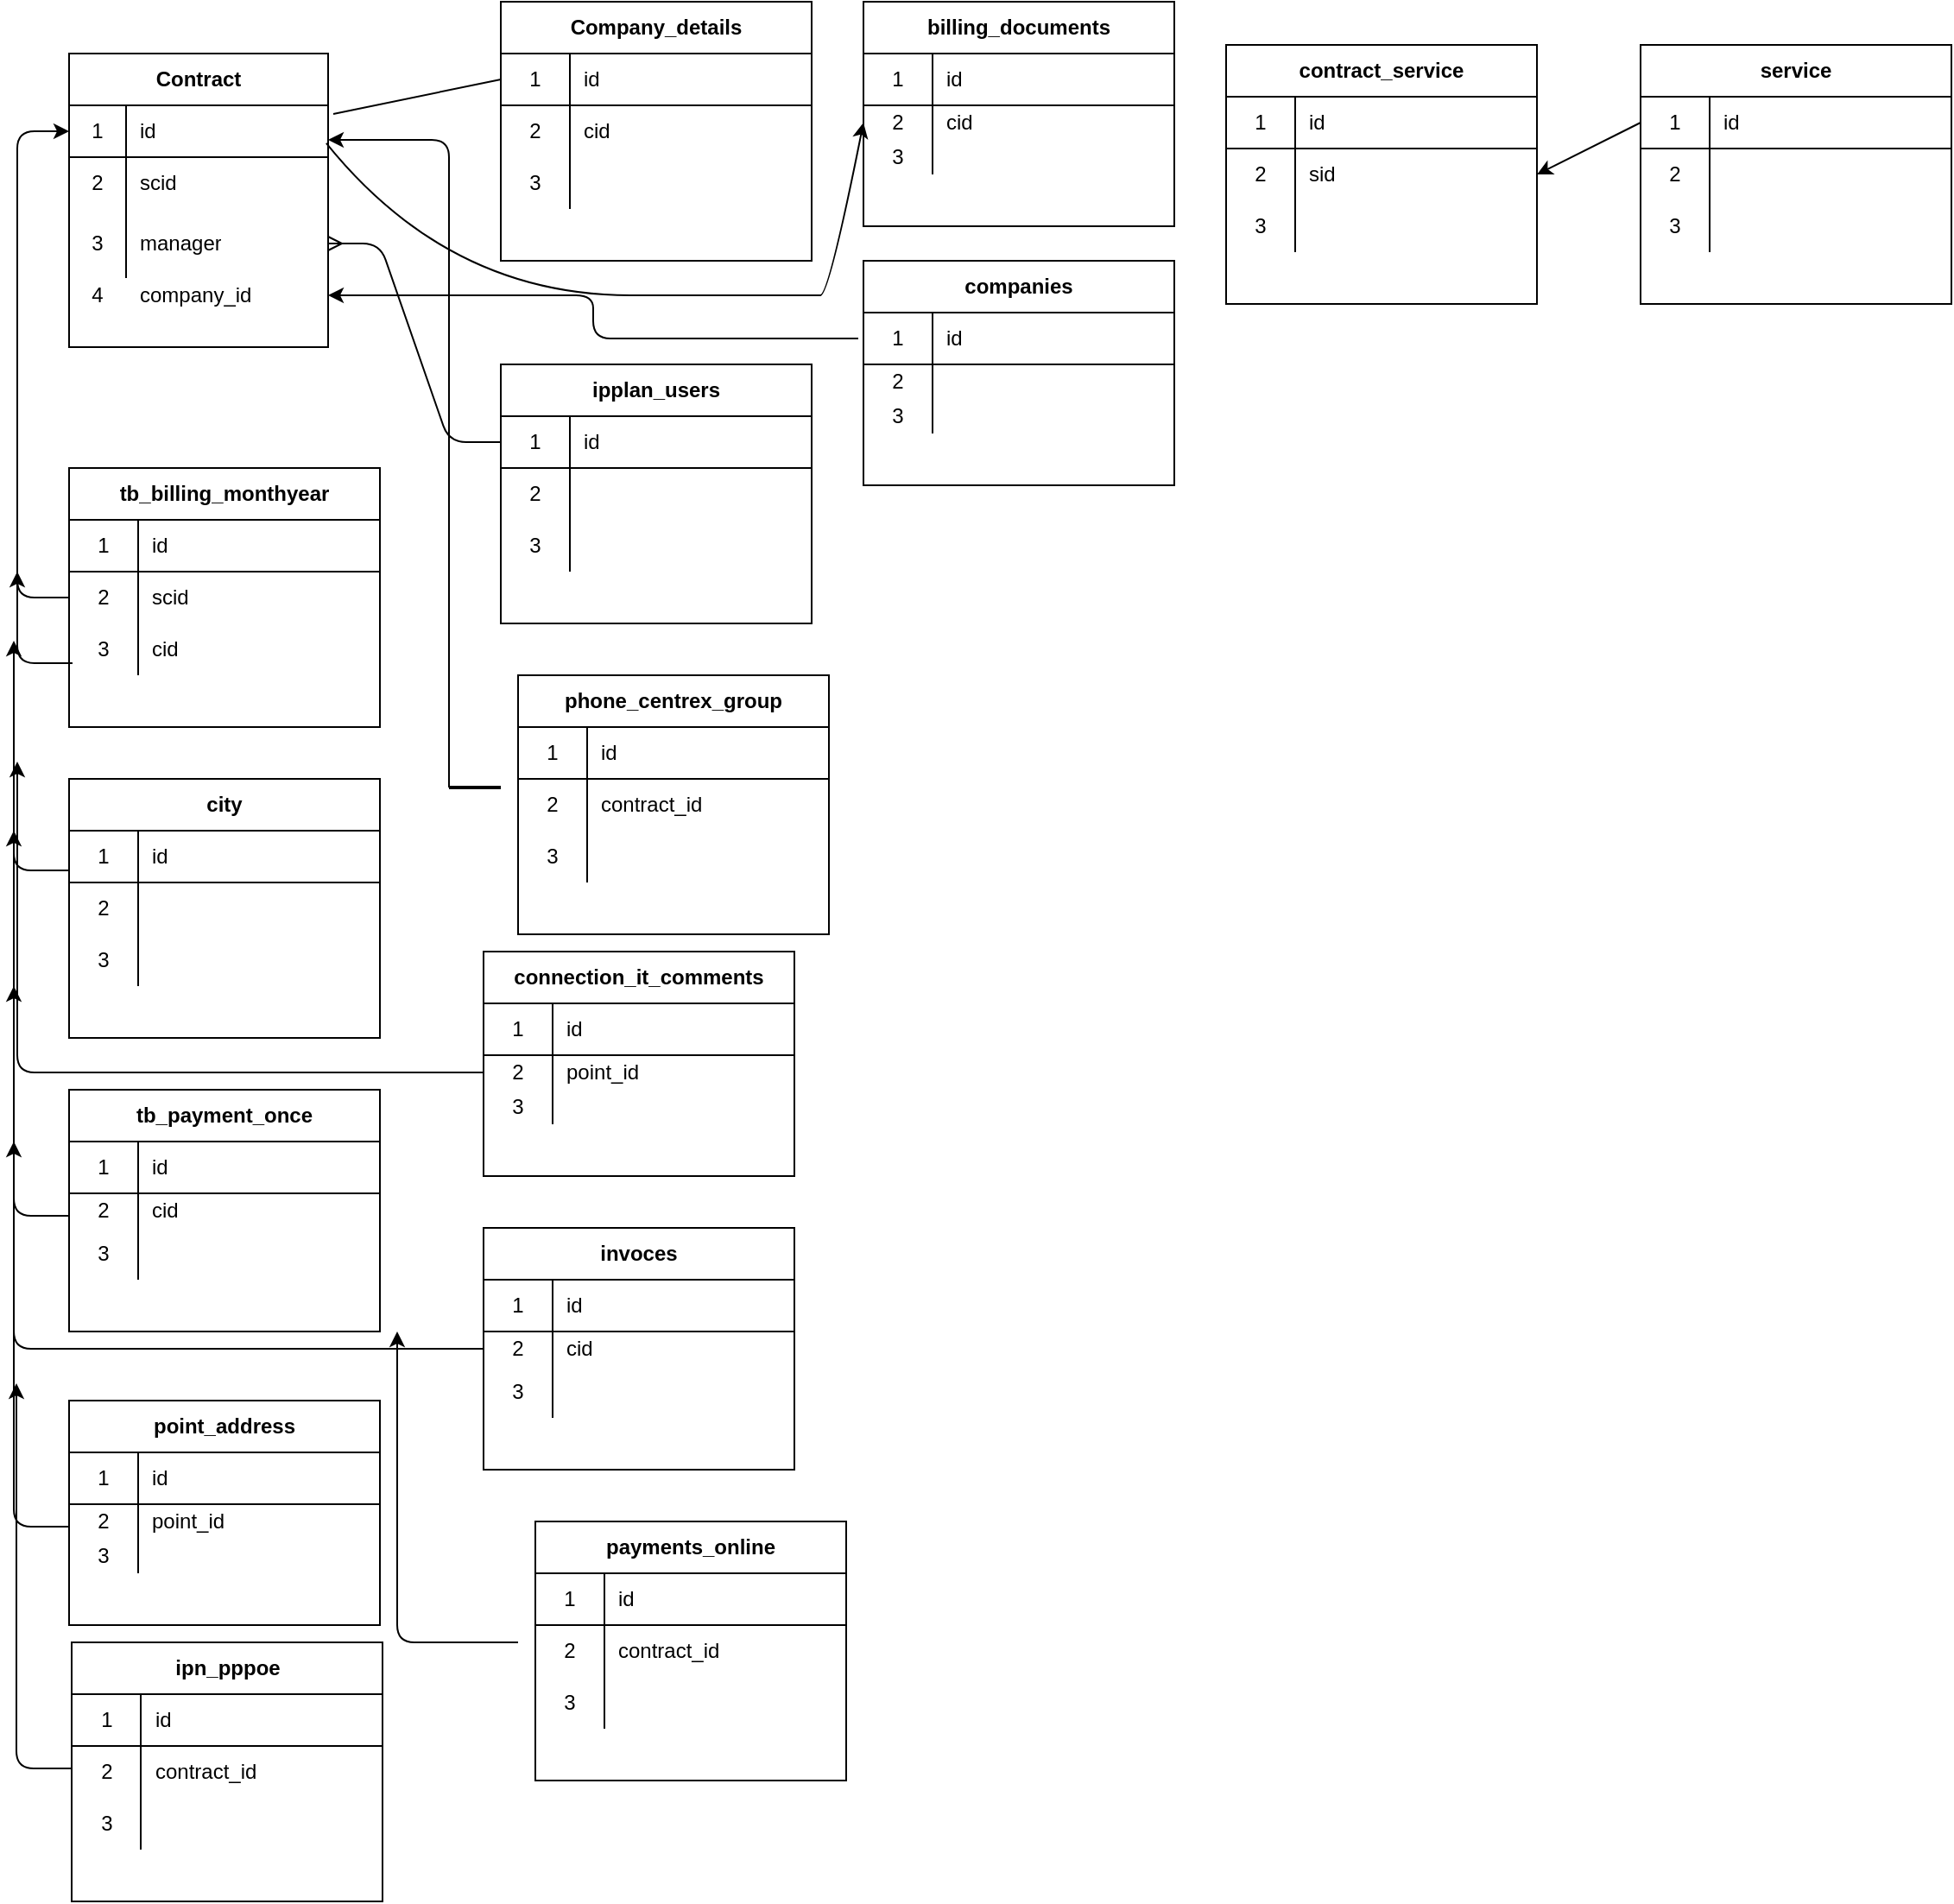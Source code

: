 <mxfile version="14.6.13" type="github">
  <diagram id="TDV7xHNW-PnYTbkgjhhW" name="Page-1">
    <mxGraphModel dx="1673" dy="896" grid="1" gridSize="10" guides="1" tooltips="1" connect="1" arrows="1" fold="1" page="1" pageScale="1" pageWidth="827" pageHeight="1169" math="0" shadow="0">
      <root>
        <mxCell id="0" />
        <mxCell id="1" parent="0" />
        <mxCell id="5GOXASC_EVki_UV_G5Cw-2" value="Contract" style="shape=table;html=1;whiteSpace=wrap;startSize=30;container=1;collapsible=0;childLayout=tableLayout;fixedRows=1;rowLines=0;fontStyle=1;align=center;" parent="1" vertex="1">
          <mxGeometry x="40" y="40" width="150" height="170" as="geometry" />
        </mxCell>
        <mxCell id="5GOXASC_EVki_UV_G5Cw-3" value="" style="shape=partialRectangle;html=1;whiteSpace=wrap;collapsible=0;dropTarget=0;pointerEvents=0;fillColor=none;top=0;left=0;bottom=1;right=0;points=[[0,0.5],[1,0.5]];portConstraint=eastwest;" parent="5GOXASC_EVki_UV_G5Cw-2" vertex="1">
          <mxGeometry y="30" width="150" height="30" as="geometry" />
        </mxCell>
        <mxCell id="5GOXASC_EVki_UV_G5Cw-4" value="1" style="shape=partialRectangle;html=1;whiteSpace=wrap;connectable=0;fillColor=none;top=0;left=0;bottom=0;right=0;overflow=hidden;" parent="5GOXASC_EVki_UV_G5Cw-3" vertex="1">
          <mxGeometry width="33" height="30" as="geometry" />
        </mxCell>
        <mxCell id="5GOXASC_EVki_UV_G5Cw-5" value="id" style="shape=partialRectangle;html=1;whiteSpace=wrap;connectable=0;fillColor=none;top=0;left=0;bottom=0;right=0;align=left;spacingLeft=6;overflow=hidden;" parent="5GOXASC_EVki_UV_G5Cw-3" vertex="1">
          <mxGeometry x="33" width="117" height="30" as="geometry" />
        </mxCell>
        <mxCell id="5GOXASC_EVki_UV_G5Cw-6" value="" style="shape=partialRectangle;html=1;whiteSpace=wrap;collapsible=0;dropTarget=0;pointerEvents=0;fillColor=none;top=0;left=0;bottom=0;right=0;points=[[0,0.5],[1,0.5]];portConstraint=eastwest;" parent="5GOXASC_EVki_UV_G5Cw-2" vertex="1">
          <mxGeometry y="60" width="150" height="30" as="geometry" />
        </mxCell>
        <mxCell id="5GOXASC_EVki_UV_G5Cw-7" value="2" style="shape=partialRectangle;html=1;whiteSpace=wrap;connectable=0;fillColor=none;top=0;left=0;bottom=0;right=0;overflow=hidden;" parent="5GOXASC_EVki_UV_G5Cw-6" vertex="1">
          <mxGeometry width="33" height="30" as="geometry" />
        </mxCell>
        <mxCell id="5GOXASC_EVki_UV_G5Cw-8" value="scid" style="shape=partialRectangle;html=1;whiteSpace=wrap;connectable=0;fillColor=none;top=0;left=0;bottom=0;right=0;align=left;spacingLeft=6;overflow=hidden;" parent="5GOXASC_EVki_UV_G5Cw-6" vertex="1">
          <mxGeometry x="33" width="117" height="30" as="geometry" />
        </mxCell>
        <mxCell id="5GOXASC_EVki_UV_G5Cw-9" value="" style="shape=partialRectangle;html=1;whiteSpace=wrap;collapsible=0;dropTarget=0;pointerEvents=0;fillColor=none;top=0;left=0;bottom=0;right=0;points=[[0,0.5],[1,0.5]];portConstraint=eastwest;" parent="5GOXASC_EVki_UV_G5Cw-2" vertex="1">
          <mxGeometry y="90" width="150" height="40" as="geometry" />
        </mxCell>
        <mxCell id="5GOXASC_EVki_UV_G5Cw-10" value="3" style="shape=partialRectangle;html=1;whiteSpace=wrap;connectable=0;fillColor=none;top=0;left=0;bottom=0;right=0;overflow=hidden;" parent="5GOXASC_EVki_UV_G5Cw-9" vertex="1">
          <mxGeometry width="33" height="40" as="geometry" />
        </mxCell>
        <mxCell id="5GOXASC_EVki_UV_G5Cw-11" value="manager" style="shape=partialRectangle;html=1;whiteSpace=wrap;connectable=0;fillColor=none;top=0;left=0;bottom=0;right=0;align=left;spacingLeft=6;overflow=hidden;" parent="5GOXASC_EVki_UV_G5Cw-9" vertex="1">
          <mxGeometry x="33" width="117" height="40" as="geometry" />
        </mxCell>
        <mxCell id="hAeNexYw98OO0k8bKn9A-1" value="Company_details" style="shape=table;html=1;whiteSpace=wrap;startSize=30;container=1;collapsible=0;childLayout=tableLayout;fixedRows=1;rowLines=0;fontStyle=1;align=center;" parent="1" vertex="1">
          <mxGeometry x="290" y="10" width="180" height="150" as="geometry" />
        </mxCell>
        <mxCell id="hAeNexYw98OO0k8bKn9A-2" value="" style="shape=partialRectangle;html=1;whiteSpace=wrap;collapsible=0;dropTarget=0;pointerEvents=0;fillColor=none;top=0;left=0;bottom=1;right=0;points=[[0,0.5],[1,0.5]];portConstraint=eastwest;" parent="hAeNexYw98OO0k8bKn9A-1" vertex="1">
          <mxGeometry y="30" width="180" height="30" as="geometry" />
        </mxCell>
        <mxCell id="hAeNexYw98OO0k8bKn9A-3" value="1" style="shape=partialRectangle;html=1;whiteSpace=wrap;connectable=0;fillColor=none;top=0;left=0;bottom=0;right=0;overflow=hidden;" parent="hAeNexYw98OO0k8bKn9A-2" vertex="1">
          <mxGeometry width="40" height="30" as="geometry" />
        </mxCell>
        <mxCell id="hAeNexYw98OO0k8bKn9A-4" value="id" style="shape=partialRectangle;html=1;whiteSpace=wrap;connectable=0;fillColor=none;top=0;left=0;bottom=0;right=0;align=left;spacingLeft=6;overflow=hidden;" parent="hAeNexYw98OO0k8bKn9A-2" vertex="1">
          <mxGeometry x="40" width="140" height="30" as="geometry" />
        </mxCell>
        <mxCell id="hAeNexYw98OO0k8bKn9A-5" value="" style="shape=partialRectangle;html=1;whiteSpace=wrap;collapsible=0;dropTarget=0;pointerEvents=0;fillColor=none;top=0;left=0;bottom=0;right=0;points=[[0,0.5],[1,0.5]];portConstraint=eastwest;" parent="hAeNexYw98OO0k8bKn9A-1" vertex="1">
          <mxGeometry y="60" width="180" height="30" as="geometry" />
        </mxCell>
        <mxCell id="hAeNexYw98OO0k8bKn9A-6" value="2" style="shape=partialRectangle;html=1;whiteSpace=wrap;connectable=0;fillColor=none;top=0;left=0;bottom=0;right=0;overflow=hidden;" parent="hAeNexYw98OO0k8bKn9A-5" vertex="1">
          <mxGeometry width="40" height="30" as="geometry" />
        </mxCell>
        <mxCell id="hAeNexYw98OO0k8bKn9A-7" value="cid" style="shape=partialRectangle;html=1;whiteSpace=wrap;connectable=0;fillColor=none;top=0;left=0;bottom=0;right=0;align=left;spacingLeft=6;overflow=hidden;" parent="hAeNexYw98OO0k8bKn9A-5" vertex="1">
          <mxGeometry x="40" width="140" height="30" as="geometry" />
        </mxCell>
        <mxCell id="hAeNexYw98OO0k8bKn9A-8" value="" style="shape=partialRectangle;html=1;whiteSpace=wrap;collapsible=0;dropTarget=0;pointerEvents=0;fillColor=none;top=0;left=0;bottom=0;right=0;points=[[0,0.5],[1,0.5]];portConstraint=eastwest;" parent="hAeNexYw98OO0k8bKn9A-1" vertex="1">
          <mxGeometry y="90" width="180" height="30" as="geometry" />
        </mxCell>
        <mxCell id="hAeNexYw98OO0k8bKn9A-9" value="3" style="shape=partialRectangle;html=1;whiteSpace=wrap;connectable=0;fillColor=none;top=0;left=0;bottom=0;right=0;overflow=hidden;" parent="hAeNexYw98OO0k8bKn9A-8" vertex="1">
          <mxGeometry width="40" height="30" as="geometry" />
        </mxCell>
        <mxCell id="hAeNexYw98OO0k8bKn9A-10" value="" style="shape=partialRectangle;html=1;whiteSpace=wrap;connectable=0;fillColor=none;top=0;left=0;bottom=0;right=0;align=left;spacingLeft=6;overflow=hidden;" parent="hAeNexYw98OO0k8bKn9A-8" vertex="1">
          <mxGeometry x="40" width="140" height="30" as="geometry" />
        </mxCell>
        <mxCell id="hAeNexYw98OO0k8bKn9A-12" value="ipplan_users" style="shape=table;html=1;whiteSpace=wrap;startSize=30;container=1;collapsible=0;childLayout=tableLayout;fixedRows=1;rowLines=0;fontStyle=1;align=center;" parent="1" vertex="1">
          <mxGeometry x="290" y="220" width="180" height="150" as="geometry" />
        </mxCell>
        <mxCell id="hAeNexYw98OO0k8bKn9A-13" value="" style="shape=partialRectangle;html=1;whiteSpace=wrap;collapsible=0;dropTarget=0;pointerEvents=0;fillColor=none;top=0;left=0;bottom=1;right=0;points=[[0,0.5],[1,0.5]];portConstraint=eastwest;" parent="hAeNexYw98OO0k8bKn9A-12" vertex="1">
          <mxGeometry y="30" width="180" height="30" as="geometry" />
        </mxCell>
        <mxCell id="hAeNexYw98OO0k8bKn9A-14" value="1" style="shape=partialRectangle;html=1;whiteSpace=wrap;connectable=0;fillColor=none;top=0;left=0;bottom=0;right=0;overflow=hidden;" parent="hAeNexYw98OO0k8bKn9A-13" vertex="1">
          <mxGeometry width="40" height="30" as="geometry" />
        </mxCell>
        <mxCell id="hAeNexYw98OO0k8bKn9A-15" value="id" style="shape=partialRectangle;html=1;whiteSpace=wrap;connectable=0;fillColor=none;top=0;left=0;bottom=0;right=0;align=left;spacingLeft=6;overflow=hidden;" parent="hAeNexYw98OO0k8bKn9A-13" vertex="1">
          <mxGeometry x="40" width="140" height="30" as="geometry" />
        </mxCell>
        <mxCell id="hAeNexYw98OO0k8bKn9A-16" value="" style="shape=partialRectangle;html=1;whiteSpace=wrap;collapsible=0;dropTarget=0;pointerEvents=0;fillColor=none;top=0;left=0;bottom=0;right=0;points=[[0,0.5],[1,0.5]];portConstraint=eastwest;" parent="hAeNexYw98OO0k8bKn9A-12" vertex="1">
          <mxGeometry y="60" width="180" height="30" as="geometry" />
        </mxCell>
        <mxCell id="hAeNexYw98OO0k8bKn9A-17" value="2" style="shape=partialRectangle;html=1;whiteSpace=wrap;connectable=0;fillColor=none;top=0;left=0;bottom=0;right=0;overflow=hidden;" parent="hAeNexYw98OO0k8bKn9A-16" vertex="1">
          <mxGeometry width="40" height="30" as="geometry" />
        </mxCell>
        <mxCell id="hAeNexYw98OO0k8bKn9A-18" value="" style="shape=partialRectangle;html=1;whiteSpace=wrap;connectable=0;fillColor=none;top=0;left=0;bottom=0;right=0;align=left;spacingLeft=6;overflow=hidden;" parent="hAeNexYw98OO0k8bKn9A-16" vertex="1">
          <mxGeometry x="40" width="140" height="30" as="geometry" />
        </mxCell>
        <mxCell id="hAeNexYw98OO0k8bKn9A-19" value="" style="shape=partialRectangle;html=1;whiteSpace=wrap;collapsible=0;dropTarget=0;pointerEvents=0;fillColor=none;top=0;left=0;bottom=0;right=0;points=[[0,0.5],[1,0.5]];portConstraint=eastwest;" parent="hAeNexYw98OO0k8bKn9A-12" vertex="1">
          <mxGeometry y="90" width="180" height="30" as="geometry" />
        </mxCell>
        <mxCell id="hAeNexYw98OO0k8bKn9A-20" value="3" style="shape=partialRectangle;html=1;whiteSpace=wrap;connectable=0;fillColor=none;top=0;left=0;bottom=0;right=0;overflow=hidden;" parent="hAeNexYw98OO0k8bKn9A-19" vertex="1">
          <mxGeometry width="40" height="30" as="geometry" />
        </mxCell>
        <mxCell id="hAeNexYw98OO0k8bKn9A-21" value="" style="shape=partialRectangle;html=1;whiteSpace=wrap;connectable=0;fillColor=none;top=0;left=0;bottom=0;right=0;align=left;spacingLeft=6;overflow=hidden;" parent="hAeNexYw98OO0k8bKn9A-19" vertex="1">
          <mxGeometry x="40" width="140" height="30" as="geometry" />
        </mxCell>
        <mxCell id="hAeNexYw98OO0k8bKn9A-23" value="ipn_pppoe" style="shape=table;html=1;whiteSpace=wrap;startSize=30;container=1;collapsible=0;childLayout=tableLayout;fixedRows=1;rowLines=0;fontStyle=1;align=center;" parent="1" vertex="1">
          <mxGeometry x="41.5" y="960" width="180" height="150" as="geometry" />
        </mxCell>
        <mxCell id="hAeNexYw98OO0k8bKn9A-24" value="" style="shape=partialRectangle;html=1;whiteSpace=wrap;collapsible=0;dropTarget=0;pointerEvents=0;fillColor=none;top=0;left=0;bottom=1;right=0;points=[[0,0.5],[1,0.5]];portConstraint=eastwest;" parent="hAeNexYw98OO0k8bKn9A-23" vertex="1">
          <mxGeometry y="30" width="180" height="30" as="geometry" />
        </mxCell>
        <mxCell id="hAeNexYw98OO0k8bKn9A-25" value="1" style="shape=partialRectangle;html=1;whiteSpace=wrap;connectable=0;fillColor=none;top=0;left=0;bottom=0;right=0;overflow=hidden;" parent="hAeNexYw98OO0k8bKn9A-24" vertex="1">
          <mxGeometry width="40" height="30" as="geometry" />
        </mxCell>
        <mxCell id="hAeNexYw98OO0k8bKn9A-26" value="id" style="shape=partialRectangle;html=1;whiteSpace=wrap;connectable=0;fillColor=none;top=0;left=0;bottom=0;right=0;align=left;spacingLeft=6;overflow=hidden;" parent="hAeNexYw98OO0k8bKn9A-24" vertex="1">
          <mxGeometry x="40" width="140" height="30" as="geometry" />
        </mxCell>
        <mxCell id="hAeNexYw98OO0k8bKn9A-27" value="" style="shape=partialRectangle;html=1;whiteSpace=wrap;collapsible=0;dropTarget=0;pointerEvents=0;fillColor=none;top=0;left=0;bottom=0;right=0;points=[[0,0.5],[1,0.5]];portConstraint=eastwest;" parent="hAeNexYw98OO0k8bKn9A-23" vertex="1">
          <mxGeometry y="60" width="180" height="30" as="geometry" />
        </mxCell>
        <mxCell id="hAeNexYw98OO0k8bKn9A-28" value="2" style="shape=partialRectangle;html=1;whiteSpace=wrap;connectable=0;fillColor=none;top=0;left=0;bottom=0;right=0;overflow=hidden;" parent="hAeNexYw98OO0k8bKn9A-27" vertex="1">
          <mxGeometry width="40" height="30" as="geometry" />
        </mxCell>
        <mxCell id="hAeNexYw98OO0k8bKn9A-29" value="contract_id" style="shape=partialRectangle;html=1;whiteSpace=wrap;connectable=0;fillColor=none;top=0;left=0;bottom=0;right=0;align=left;spacingLeft=6;overflow=hidden;" parent="hAeNexYw98OO0k8bKn9A-27" vertex="1">
          <mxGeometry x="40" width="140" height="30" as="geometry" />
        </mxCell>
        <mxCell id="hAeNexYw98OO0k8bKn9A-30" value="" style="shape=partialRectangle;html=1;whiteSpace=wrap;collapsible=0;dropTarget=0;pointerEvents=0;fillColor=none;top=0;left=0;bottom=0;right=0;points=[[0,0.5],[1,0.5]];portConstraint=eastwest;" parent="hAeNexYw98OO0k8bKn9A-23" vertex="1">
          <mxGeometry y="90" width="180" height="30" as="geometry" />
        </mxCell>
        <mxCell id="hAeNexYw98OO0k8bKn9A-31" value="3" style="shape=partialRectangle;html=1;whiteSpace=wrap;connectable=0;fillColor=none;top=0;left=0;bottom=0;right=0;overflow=hidden;" parent="hAeNexYw98OO0k8bKn9A-30" vertex="1">
          <mxGeometry width="40" height="30" as="geometry" />
        </mxCell>
        <mxCell id="hAeNexYw98OO0k8bKn9A-32" value="" style="shape=partialRectangle;html=1;whiteSpace=wrap;connectable=0;fillColor=none;top=0;left=0;bottom=0;right=0;align=left;spacingLeft=6;overflow=hidden;" parent="hAeNexYw98OO0k8bKn9A-30" vertex="1">
          <mxGeometry x="40" width="140" height="30" as="geometry" />
        </mxCell>
        <mxCell id="hAeNexYw98OO0k8bKn9A-34" value="" style="edgeStyle=entityRelationEdgeStyle;fontSize=12;html=1;endArrow=ERmany;entryX=1;entryY=0.5;entryDx=0;entryDy=0;exitX=0;exitY=0.5;exitDx=0;exitDy=0;" parent="1" source="hAeNexYw98OO0k8bKn9A-13" target="5GOXASC_EVki_UV_G5Cw-9" edge="1">
          <mxGeometry width="100" height="100" relative="1" as="geometry">
            <mxPoint x="140" y="300" as="sourcePoint" />
            <mxPoint x="240" y="200" as="targetPoint" />
          </mxGeometry>
        </mxCell>
        <mxCell id="hAeNexYw98OO0k8bKn9A-35" value="" style="endArrow=none;html=1;rounded=0;entryX=0;entryY=0.5;entryDx=0;entryDy=0;exitX=1.02;exitY=0.167;exitDx=0;exitDy=0;exitPerimeter=0;" parent="1" source="5GOXASC_EVki_UV_G5Cw-3" target="hAeNexYw98OO0k8bKn9A-2" edge="1">
          <mxGeometry relative="1" as="geometry">
            <mxPoint x="330" y="390" as="sourcePoint" />
            <mxPoint x="490" y="390" as="targetPoint" />
          </mxGeometry>
        </mxCell>
        <mxCell id="hAeNexYw98OO0k8bKn9A-37" value="" style="edgeStyle=elbowEdgeStyle;elbow=vertical;endArrow=classic;html=1;entryX=1;entryY=0.667;entryDx=0;entryDy=0;entryPerimeter=0;exitX=0;exitY=0.5;exitDx=0;exitDy=0;exitPerimeter=0;" parent="1" source="hAeNexYw98OO0k8bKn9A-38" target="5GOXASC_EVki_UV_G5Cw-3" edge="1">
          <mxGeometry width="50" height="50" relative="1" as="geometry">
            <mxPoint x="260" y="435" as="sourcePoint" />
            <mxPoint x="440" y="370" as="targetPoint" />
            <Array as="points">
              <mxPoint x="240" y="90" />
            </Array>
          </mxGeometry>
        </mxCell>
        <mxCell id="hAeNexYw98OO0k8bKn9A-38" value="" style="line;strokeWidth=2;html=1;" parent="1" vertex="1">
          <mxGeometry x="260" y="460" width="30" height="10" as="geometry" />
        </mxCell>
        <mxCell id="hAeNexYw98OO0k8bKn9A-39" value="tb_billing_monthyear" style="shape=table;html=1;whiteSpace=wrap;startSize=30;container=1;collapsible=0;childLayout=tableLayout;fixedRows=1;rowLines=0;fontStyle=1;align=center;" parent="1" vertex="1">
          <mxGeometry x="40" y="280" width="180" height="150" as="geometry" />
        </mxCell>
        <mxCell id="hAeNexYw98OO0k8bKn9A-40" value="" style="shape=partialRectangle;html=1;whiteSpace=wrap;collapsible=0;dropTarget=0;pointerEvents=0;fillColor=none;top=0;left=0;bottom=1;right=0;points=[[0,0.5],[1,0.5]];portConstraint=eastwest;" parent="hAeNexYw98OO0k8bKn9A-39" vertex="1">
          <mxGeometry y="30" width="180" height="30" as="geometry" />
        </mxCell>
        <mxCell id="hAeNexYw98OO0k8bKn9A-41" value="1" style="shape=partialRectangle;html=1;whiteSpace=wrap;connectable=0;fillColor=none;top=0;left=0;bottom=0;right=0;overflow=hidden;" parent="hAeNexYw98OO0k8bKn9A-40" vertex="1">
          <mxGeometry width="40" height="30" as="geometry" />
        </mxCell>
        <mxCell id="hAeNexYw98OO0k8bKn9A-42" value="id" style="shape=partialRectangle;html=1;whiteSpace=wrap;connectable=0;fillColor=none;top=0;left=0;bottom=0;right=0;align=left;spacingLeft=6;overflow=hidden;" parent="hAeNexYw98OO0k8bKn9A-40" vertex="1">
          <mxGeometry x="40" width="140" height="30" as="geometry" />
        </mxCell>
        <mxCell id="hAeNexYw98OO0k8bKn9A-43" value="" style="shape=partialRectangle;html=1;whiteSpace=wrap;collapsible=0;dropTarget=0;pointerEvents=0;fillColor=none;top=0;left=0;bottom=0;right=0;points=[[0,0.5],[1,0.5]];portConstraint=eastwest;" parent="hAeNexYw98OO0k8bKn9A-39" vertex="1">
          <mxGeometry y="60" width="180" height="30" as="geometry" />
        </mxCell>
        <mxCell id="hAeNexYw98OO0k8bKn9A-44" value="2" style="shape=partialRectangle;html=1;whiteSpace=wrap;connectable=0;fillColor=none;top=0;left=0;bottom=0;right=0;overflow=hidden;" parent="hAeNexYw98OO0k8bKn9A-43" vertex="1">
          <mxGeometry width="40" height="30" as="geometry" />
        </mxCell>
        <mxCell id="hAeNexYw98OO0k8bKn9A-45" value="scid" style="shape=partialRectangle;html=1;whiteSpace=wrap;connectable=0;fillColor=none;top=0;left=0;bottom=0;right=0;align=left;spacingLeft=6;overflow=hidden;" parent="hAeNexYw98OO0k8bKn9A-43" vertex="1">
          <mxGeometry x="40" width="140" height="30" as="geometry" />
        </mxCell>
        <mxCell id="hAeNexYw98OO0k8bKn9A-46" value="" style="shape=partialRectangle;html=1;whiteSpace=wrap;collapsible=0;dropTarget=0;pointerEvents=0;fillColor=none;top=0;left=0;bottom=0;right=0;points=[[0,0.5],[1,0.5]];portConstraint=eastwest;" parent="hAeNexYw98OO0k8bKn9A-39" vertex="1">
          <mxGeometry y="90" width="180" height="30" as="geometry" />
        </mxCell>
        <mxCell id="hAeNexYw98OO0k8bKn9A-47" value="3" style="shape=partialRectangle;html=1;whiteSpace=wrap;connectable=0;fillColor=none;top=0;left=0;bottom=0;right=0;overflow=hidden;" parent="hAeNexYw98OO0k8bKn9A-46" vertex="1">
          <mxGeometry width="40" height="30" as="geometry" />
        </mxCell>
        <mxCell id="hAeNexYw98OO0k8bKn9A-48" value="cid" style="shape=partialRectangle;html=1;whiteSpace=wrap;connectable=0;fillColor=none;top=0;left=0;bottom=0;right=0;align=left;spacingLeft=6;overflow=hidden;" parent="hAeNexYw98OO0k8bKn9A-46" vertex="1">
          <mxGeometry x="40" width="140" height="30" as="geometry" />
        </mxCell>
        <mxCell id="hAeNexYw98OO0k8bKn9A-49" value="" style="edgeStyle=elbowEdgeStyle;elbow=vertical;endArrow=classic;html=1;entryX=0;entryY=0.5;entryDx=0;entryDy=0;exitX=0;exitY=0.5;exitDx=0;exitDy=0;" parent="1" source="hAeNexYw98OO0k8bKn9A-43" target="5GOXASC_EVki_UV_G5Cw-3" edge="1">
          <mxGeometry width="50" height="50" relative="1" as="geometry">
            <mxPoint x="20" y="290" as="sourcePoint" />
            <mxPoint x="70" y="240" as="targetPoint" />
            <Array as="points">
              <mxPoint x="10" y="205" />
            </Array>
          </mxGeometry>
        </mxCell>
        <mxCell id="hAeNexYw98OO0k8bKn9A-50" value="contract_service" style="shape=table;html=1;whiteSpace=wrap;startSize=30;container=1;collapsible=0;childLayout=tableLayout;fixedRows=1;rowLines=0;fontStyle=1;align=center;" parent="1" vertex="1">
          <mxGeometry x="710" y="35" width="180" height="150" as="geometry" />
        </mxCell>
        <mxCell id="hAeNexYw98OO0k8bKn9A-51" value="" style="shape=partialRectangle;html=1;whiteSpace=wrap;collapsible=0;dropTarget=0;pointerEvents=0;fillColor=none;top=0;left=0;bottom=1;right=0;points=[[0,0.5],[1,0.5]];portConstraint=eastwest;" parent="hAeNexYw98OO0k8bKn9A-50" vertex="1">
          <mxGeometry y="30" width="180" height="30" as="geometry" />
        </mxCell>
        <mxCell id="hAeNexYw98OO0k8bKn9A-52" value="1" style="shape=partialRectangle;html=1;whiteSpace=wrap;connectable=0;fillColor=none;top=0;left=0;bottom=0;right=0;overflow=hidden;" parent="hAeNexYw98OO0k8bKn9A-51" vertex="1">
          <mxGeometry width="40" height="30" as="geometry" />
        </mxCell>
        <mxCell id="hAeNexYw98OO0k8bKn9A-53" value="id" style="shape=partialRectangle;html=1;whiteSpace=wrap;connectable=0;fillColor=none;top=0;left=0;bottom=0;right=0;align=left;spacingLeft=6;overflow=hidden;" parent="hAeNexYw98OO0k8bKn9A-51" vertex="1">
          <mxGeometry x="40" width="140" height="30" as="geometry" />
        </mxCell>
        <mxCell id="hAeNexYw98OO0k8bKn9A-54" value="" style="shape=partialRectangle;html=1;whiteSpace=wrap;collapsible=0;dropTarget=0;pointerEvents=0;fillColor=none;top=0;left=0;bottom=0;right=0;points=[[0,0.5],[1,0.5]];portConstraint=eastwest;" parent="hAeNexYw98OO0k8bKn9A-50" vertex="1">
          <mxGeometry y="60" width="180" height="30" as="geometry" />
        </mxCell>
        <mxCell id="hAeNexYw98OO0k8bKn9A-55" value="2" style="shape=partialRectangle;html=1;whiteSpace=wrap;connectable=0;fillColor=none;top=0;left=0;bottom=0;right=0;overflow=hidden;" parent="hAeNexYw98OO0k8bKn9A-54" vertex="1">
          <mxGeometry width="40" height="30" as="geometry" />
        </mxCell>
        <mxCell id="hAeNexYw98OO0k8bKn9A-56" value="sid" style="shape=partialRectangle;html=1;whiteSpace=wrap;connectable=0;fillColor=none;top=0;left=0;bottom=0;right=0;align=left;spacingLeft=6;overflow=hidden;" parent="hAeNexYw98OO0k8bKn9A-54" vertex="1">
          <mxGeometry x="40" width="140" height="30" as="geometry" />
        </mxCell>
        <mxCell id="hAeNexYw98OO0k8bKn9A-57" value="" style="shape=partialRectangle;html=1;whiteSpace=wrap;collapsible=0;dropTarget=0;pointerEvents=0;fillColor=none;top=0;left=0;bottom=0;right=0;points=[[0,0.5],[1,0.5]];portConstraint=eastwest;" parent="hAeNexYw98OO0k8bKn9A-50" vertex="1">
          <mxGeometry y="90" width="180" height="30" as="geometry" />
        </mxCell>
        <mxCell id="hAeNexYw98OO0k8bKn9A-58" value="3" style="shape=partialRectangle;html=1;whiteSpace=wrap;connectable=0;fillColor=none;top=0;left=0;bottom=0;right=0;overflow=hidden;" parent="hAeNexYw98OO0k8bKn9A-57" vertex="1">
          <mxGeometry width="40" height="30" as="geometry" />
        </mxCell>
        <mxCell id="hAeNexYw98OO0k8bKn9A-59" value="" style="shape=partialRectangle;html=1;whiteSpace=wrap;connectable=0;fillColor=none;top=0;left=0;bottom=0;right=0;align=left;spacingLeft=6;overflow=hidden;" parent="hAeNexYw98OO0k8bKn9A-57" vertex="1">
          <mxGeometry x="40" width="140" height="30" as="geometry" />
        </mxCell>
        <mxCell id="hAeNexYw98OO0k8bKn9A-60" value="service" style="shape=table;html=1;whiteSpace=wrap;startSize=30;container=1;collapsible=0;childLayout=tableLayout;fixedRows=1;rowLines=0;fontStyle=1;align=center;" parent="1" vertex="1">
          <mxGeometry x="950" y="35" width="180" height="150" as="geometry" />
        </mxCell>
        <mxCell id="hAeNexYw98OO0k8bKn9A-61" value="" style="shape=partialRectangle;html=1;whiteSpace=wrap;collapsible=0;dropTarget=0;pointerEvents=0;fillColor=none;top=0;left=0;bottom=1;right=0;points=[[0,0.5],[1,0.5]];portConstraint=eastwest;" parent="hAeNexYw98OO0k8bKn9A-60" vertex="1">
          <mxGeometry y="30" width="180" height="30" as="geometry" />
        </mxCell>
        <mxCell id="hAeNexYw98OO0k8bKn9A-62" value="1" style="shape=partialRectangle;html=1;whiteSpace=wrap;connectable=0;fillColor=none;top=0;left=0;bottom=0;right=0;overflow=hidden;" parent="hAeNexYw98OO0k8bKn9A-61" vertex="1">
          <mxGeometry width="40" height="30" as="geometry" />
        </mxCell>
        <mxCell id="hAeNexYw98OO0k8bKn9A-63" value="id" style="shape=partialRectangle;html=1;whiteSpace=wrap;connectable=0;fillColor=none;top=0;left=0;bottom=0;right=0;align=left;spacingLeft=6;overflow=hidden;" parent="hAeNexYw98OO0k8bKn9A-61" vertex="1">
          <mxGeometry x="40" width="140" height="30" as="geometry" />
        </mxCell>
        <mxCell id="hAeNexYw98OO0k8bKn9A-64" value="" style="shape=partialRectangle;html=1;whiteSpace=wrap;collapsible=0;dropTarget=0;pointerEvents=0;fillColor=none;top=0;left=0;bottom=0;right=0;points=[[0,0.5],[1,0.5]];portConstraint=eastwest;" parent="hAeNexYw98OO0k8bKn9A-60" vertex="1">
          <mxGeometry y="60" width="180" height="30" as="geometry" />
        </mxCell>
        <mxCell id="hAeNexYw98OO0k8bKn9A-65" value="2" style="shape=partialRectangle;html=1;whiteSpace=wrap;connectable=0;fillColor=none;top=0;left=0;bottom=0;right=0;overflow=hidden;" parent="hAeNexYw98OO0k8bKn9A-64" vertex="1">
          <mxGeometry width="40" height="30" as="geometry" />
        </mxCell>
        <mxCell id="hAeNexYw98OO0k8bKn9A-66" value="" style="shape=partialRectangle;html=1;whiteSpace=wrap;connectable=0;fillColor=none;top=0;left=0;bottom=0;right=0;align=left;spacingLeft=6;overflow=hidden;" parent="hAeNexYw98OO0k8bKn9A-64" vertex="1">
          <mxGeometry x="40" width="140" height="30" as="geometry" />
        </mxCell>
        <mxCell id="hAeNexYw98OO0k8bKn9A-67" value="" style="shape=partialRectangle;html=1;whiteSpace=wrap;collapsible=0;dropTarget=0;pointerEvents=0;fillColor=none;top=0;left=0;bottom=0;right=0;points=[[0,0.5],[1,0.5]];portConstraint=eastwest;" parent="hAeNexYw98OO0k8bKn9A-60" vertex="1">
          <mxGeometry y="90" width="180" height="30" as="geometry" />
        </mxCell>
        <mxCell id="hAeNexYw98OO0k8bKn9A-68" value="3" style="shape=partialRectangle;html=1;whiteSpace=wrap;connectable=0;fillColor=none;top=0;left=0;bottom=0;right=0;overflow=hidden;" parent="hAeNexYw98OO0k8bKn9A-67" vertex="1">
          <mxGeometry width="40" height="30" as="geometry" />
        </mxCell>
        <mxCell id="hAeNexYw98OO0k8bKn9A-69" value="" style="shape=partialRectangle;html=1;whiteSpace=wrap;connectable=0;fillColor=none;top=0;left=0;bottom=0;right=0;align=left;spacingLeft=6;overflow=hidden;" parent="hAeNexYw98OO0k8bKn9A-67" vertex="1">
          <mxGeometry x="40" width="140" height="30" as="geometry" />
        </mxCell>
        <mxCell id="hAeNexYw98OO0k8bKn9A-70" value="" style="endArrow=classic;html=1;exitX=0;exitY=0.5;exitDx=0;exitDy=0;entryX=1;entryY=0.5;entryDx=0;entryDy=0;" parent="1" source="hAeNexYw98OO0k8bKn9A-61" target="hAeNexYw98OO0k8bKn9A-54" edge="1">
          <mxGeometry width="50" height="50" relative="1" as="geometry">
            <mxPoint x="600" y="420" as="sourcePoint" />
            <mxPoint x="890" y="80" as="targetPoint" />
          </mxGeometry>
        </mxCell>
        <mxCell id="hAeNexYw98OO0k8bKn9A-79" value="" style="edgeStyle=segmentEdgeStyle;endArrow=classic;html=1;exitX=0.011;exitY=0.767;exitDx=0;exitDy=0;exitPerimeter=0;" parent="1" source="hAeNexYw98OO0k8bKn9A-46" edge="1">
          <mxGeometry width="50" height="50" relative="1" as="geometry">
            <mxPoint x="-40" y="390" as="sourcePoint" />
            <mxPoint x="10" y="340" as="targetPoint" />
          </mxGeometry>
        </mxCell>
        <mxCell id="hAeNexYw98OO0k8bKn9A-80" value="city" style="shape=table;html=1;whiteSpace=wrap;startSize=30;container=1;collapsible=0;childLayout=tableLayout;fixedRows=1;rowLines=0;fontStyle=1;align=center;" parent="1" vertex="1">
          <mxGeometry x="40" y="460" width="180" height="150" as="geometry" />
        </mxCell>
        <mxCell id="hAeNexYw98OO0k8bKn9A-81" value="" style="shape=partialRectangle;html=1;whiteSpace=wrap;collapsible=0;dropTarget=0;pointerEvents=0;fillColor=none;top=0;left=0;bottom=1;right=0;points=[[0,0.5],[1,0.5]];portConstraint=eastwest;" parent="hAeNexYw98OO0k8bKn9A-80" vertex="1">
          <mxGeometry y="30" width="180" height="30" as="geometry" />
        </mxCell>
        <mxCell id="hAeNexYw98OO0k8bKn9A-82" value="1" style="shape=partialRectangle;html=1;whiteSpace=wrap;connectable=0;fillColor=none;top=0;left=0;bottom=0;right=0;overflow=hidden;" parent="hAeNexYw98OO0k8bKn9A-81" vertex="1">
          <mxGeometry width="40" height="30" as="geometry" />
        </mxCell>
        <mxCell id="hAeNexYw98OO0k8bKn9A-83" value="id" style="shape=partialRectangle;html=1;whiteSpace=wrap;connectable=0;fillColor=none;top=0;left=0;bottom=0;right=0;align=left;spacingLeft=6;overflow=hidden;" parent="hAeNexYw98OO0k8bKn9A-81" vertex="1">
          <mxGeometry x="40" width="140" height="30" as="geometry" />
        </mxCell>
        <mxCell id="hAeNexYw98OO0k8bKn9A-84" value="" style="shape=partialRectangle;html=1;whiteSpace=wrap;collapsible=0;dropTarget=0;pointerEvents=0;fillColor=none;top=0;left=0;bottom=0;right=0;points=[[0,0.5],[1,0.5]];portConstraint=eastwest;" parent="hAeNexYw98OO0k8bKn9A-80" vertex="1">
          <mxGeometry y="60" width="180" height="30" as="geometry" />
        </mxCell>
        <mxCell id="hAeNexYw98OO0k8bKn9A-85" value="2" style="shape=partialRectangle;html=1;whiteSpace=wrap;connectable=0;fillColor=none;top=0;left=0;bottom=0;right=0;overflow=hidden;" parent="hAeNexYw98OO0k8bKn9A-84" vertex="1">
          <mxGeometry width="40" height="30" as="geometry" />
        </mxCell>
        <mxCell id="hAeNexYw98OO0k8bKn9A-86" value="" style="shape=partialRectangle;html=1;whiteSpace=wrap;connectable=0;fillColor=none;top=0;left=0;bottom=0;right=0;align=left;spacingLeft=6;overflow=hidden;" parent="hAeNexYw98OO0k8bKn9A-84" vertex="1">
          <mxGeometry x="40" width="140" height="30" as="geometry" />
        </mxCell>
        <mxCell id="hAeNexYw98OO0k8bKn9A-87" value="" style="shape=partialRectangle;html=1;whiteSpace=wrap;collapsible=0;dropTarget=0;pointerEvents=0;fillColor=none;top=0;left=0;bottom=0;right=0;points=[[0,0.5],[1,0.5]];portConstraint=eastwest;" parent="hAeNexYw98OO0k8bKn9A-80" vertex="1">
          <mxGeometry y="90" width="180" height="30" as="geometry" />
        </mxCell>
        <mxCell id="hAeNexYw98OO0k8bKn9A-88" value="3" style="shape=partialRectangle;html=1;whiteSpace=wrap;connectable=0;fillColor=none;top=0;left=0;bottom=0;right=0;overflow=hidden;" parent="hAeNexYw98OO0k8bKn9A-87" vertex="1">
          <mxGeometry width="40" height="30" as="geometry" />
        </mxCell>
        <mxCell id="hAeNexYw98OO0k8bKn9A-89" value="" style="shape=partialRectangle;html=1;whiteSpace=wrap;connectable=0;fillColor=none;top=0;left=0;bottom=0;right=0;align=left;spacingLeft=6;overflow=hidden;" parent="hAeNexYw98OO0k8bKn9A-87" vertex="1">
          <mxGeometry x="40" width="140" height="30" as="geometry" />
        </mxCell>
        <mxCell id="hAeNexYw98OO0k8bKn9A-90" value="" style="edgeStyle=segmentEdgeStyle;endArrow=classic;html=1;exitX=0.011;exitY=0.767;exitDx=0;exitDy=0;exitPerimeter=0;" parent="1" edge="1">
          <mxGeometry width="50" height="50" relative="1" as="geometry">
            <mxPoint x="40.0" y="513.01" as="sourcePoint" />
            <mxPoint x="8" y="380" as="targetPoint" />
          </mxGeometry>
        </mxCell>
        <mxCell id="hAeNexYw98OO0k8bKn9A-91" value="tb_payment_once" style="shape=table;html=1;whiteSpace=wrap;startSize=30;container=1;collapsible=0;childLayout=tableLayout;fixedRows=1;rowLines=0;fontStyle=1;align=center;" parent="1" vertex="1">
          <mxGeometry x="40" y="640" width="180" height="140" as="geometry" />
        </mxCell>
        <mxCell id="hAeNexYw98OO0k8bKn9A-92" value="" style="shape=partialRectangle;html=1;whiteSpace=wrap;collapsible=0;dropTarget=0;pointerEvents=0;fillColor=none;top=0;left=0;bottom=1;right=0;points=[[0,0.5],[1,0.5]];portConstraint=eastwest;" parent="hAeNexYw98OO0k8bKn9A-91" vertex="1">
          <mxGeometry y="30" width="180" height="30" as="geometry" />
        </mxCell>
        <mxCell id="hAeNexYw98OO0k8bKn9A-93" value="1" style="shape=partialRectangle;html=1;whiteSpace=wrap;connectable=0;fillColor=none;top=0;left=0;bottom=0;right=0;overflow=hidden;" parent="hAeNexYw98OO0k8bKn9A-92" vertex="1">
          <mxGeometry width="40" height="30" as="geometry" />
        </mxCell>
        <mxCell id="hAeNexYw98OO0k8bKn9A-94" value="id" style="shape=partialRectangle;html=1;whiteSpace=wrap;connectable=0;fillColor=none;top=0;left=0;bottom=0;right=0;align=left;spacingLeft=6;overflow=hidden;" parent="hAeNexYw98OO0k8bKn9A-92" vertex="1">
          <mxGeometry x="40" width="140" height="30" as="geometry" />
        </mxCell>
        <mxCell id="hAeNexYw98OO0k8bKn9A-95" value="" style="shape=partialRectangle;html=1;whiteSpace=wrap;collapsible=0;dropTarget=0;pointerEvents=0;fillColor=none;top=0;left=0;bottom=0;right=0;points=[[0,0.5],[1,0.5]];portConstraint=eastwest;" parent="hAeNexYw98OO0k8bKn9A-91" vertex="1">
          <mxGeometry y="60" width="180" height="20" as="geometry" />
        </mxCell>
        <mxCell id="hAeNexYw98OO0k8bKn9A-96" value="2" style="shape=partialRectangle;html=1;whiteSpace=wrap;connectable=0;fillColor=none;top=0;left=0;bottom=0;right=0;overflow=hidden;" parent="hAeNexYw98OO0k8bKn9A-95" vertex="1">
          <mxGeometry width="40" height="20" as="geometry" />
        </mxCell>
        <mxCell id="hAeNexYw98OO0k8bKn9A-97" value="cid" style="shape=partialRectangle;html=1;whiteSpace=wrap;connectable=0;fillColor=none;top=0;left=0;bottom=0;right=0;align=left;spacingLeft=6;overflow=hidden;" parent="hAeNexYw98OO0k8bKn9A-95" vertex="1">
          <mxGeometry x="40" width="140" height="20" as="geometry" />
        </mxCell>
        <mxCell id="hAeNexYw98OO0k8bKn9A-98" value="" style="shape=partialRectangle;html=1;whiteSpace=wrap;collapsible=0;dropTarget=0;pointerEvents=0;fillColor=none;top=0;left=0;bottom=0;right=0;points=[[0,0.5],[1,0.5]];portConstraint=eastwest;" parent="hAeNexYw98OO0k8bKn9A-91" vertex="1">
          <mxGeometry y="80" width="180" height="30" as="geometry" />
        </mxCell>
        <mxCell id="hAeNexYw98OO0k8bKn9A-99" value="3" style="shape=partialRectangle;html=1;whiteSpace=wrap;connectable=0;fillColor=none;top=0;left=0;bottom=0;right=0;overflow=hidden;" parent="hAeNexYw98OO0k8bKn9A-98" vertex="1">
          <mxGeometry width="40" height="30" as="geometry" />
        </mxCell>
        <mxCell id="hAeNexYw98OO0k8bKn9A-100" value="" style="shape=partialRectangle;html=1;whiteSpace=wrap;connectable=0;fillColor=none;top=0;left=0;bottom=0;right=0;align=left;spacingLeft=6;overflow=hidden;" parent="hAeNexYw98OO0k8bKn9A-98" vertex="1">
          <mxGeometry x="40" width="140" height="30" as="geometry" />
        </mxCell>
        <mxCell id="hAeNexYw98OO0k8bKn9A-101" value="" style="edgeStyle=segmentEdgeStyle;endArrow=classic;html=1;exitX=0.011;exitY=0.767;exitDx=0;exitDy=0;exitPerimeter=0;" parent="1" edge="1">
          <mxGeometry width="50" height="50" relative="1" as="geometry">
            <mxPoint x="40" y="713.01" as="sourcePoint" />
            <mxPoint x="8" y="490" as="targetPoint" />
          </mxGeometry>
        </mxCell>
        <mxCell id="-PjCF9Iq7ueJ2z1bVyzz-1" value="companies" style="shape=table;html=1;whiteSpace=wrap;startSize=30;container=1;collapsible=0;childLayout=tableLayout;fixedRows=1;rowLines=0;fontStyle=1;align=center;" parent="1" vertex="1">
          <mxGeometry x="500" y="160" width="180" height="130" as="geometry" />
        </mxCell>
        <mxCell id="-PjCF9Iq7ueJ2z1bVyzz-2" value="" style="shape=partialRectangle;html=1;whiteSpace=wrap;collapsible=0;dropTarget=0;pointerEvents=0;fillColor=none;top=0;left=0;bottom=1;right=0;points=[[0,0.5],[1,0.5]];portConstraint=eastwest;" parent="-PjCF9Iq7ueJ2z1bVyzz-1" vertex="1">
          <mxGeometry y="30" width="180" height="30" as="geometry" />
        </mxCell>
        <mxCell id="-PjCF9Iq7ueJ2z1bVyzz-3" value="1" style="shape=partialRectangle;html=1;whiteSpace=wrap;connectable=0;fillColor=none;top=0;left=0;bottom=0;right=0;overflow=hidden;" parent="-PjCF9Iq7ueJ2z1bVyzz-2" vertex="1">
          <mxGeometry width="40" height="30" as="geometry" />
        </mxCell>
        <mxCell id="-PjCF9Iq7ueJ2z1bVyzz-4" value="id" style="shape=partialRectangle;html=1;whiteSpace=wrap;connectable=0;fillColor=none;top=0;left=0;bottom=0;right=0;align=left;spacingLeft=6;overflow=hidden;" parent="-PjCF9Iq7ueJ2z1bVyzz-2" vertex="1">
          <mxGeometry x="40" width="140" height="30" as="geometry" />
        </mxCell>
        <mxCell id="-PjCF9Iq7ueJ2z1bVyzz-5" value="" style="shape=partialRectangle;html=1;whiteSpace=wrap;collapsible=0;dropTarget=0;pointerEvents=0;fillColor=none;top=0;left=0;bottom=0;right=0;points=[[0,0.5],[1,0.5]];portConstraint=eastwest;" parent="-PjCF9Iq7ueJ2z1bVyzz-1" vertex="1">
          <mxGeometry y="60" width="180" height="20" as="geometry" />
        </mxCell>
        <mxCell id="-PjCF9Iq7ueJ2z1bVyzz-6" value="2" style="shape=partialRectangle;html=1;whiteSpace=wrap;connectable=0;fillColor=none;top=0;left=0;bottom=0;right=0;overflow=hidden;" parent="-PjCF9Iq7ueJ2z1bVyzz-5" vertex="1">
          <mxGeometry width="40" height="20" as="geometry" />
        </mxCell>
        <mxCell id="-PjCF9Iq7ueJ2z1bVyzz-7" value="" style="shape=partialRectangle;html=1;whiteSpace=wrap;connectable=0;fillColor=none;top=0;left=0;bottom=0;right=0;align=left;spacingLeft=6;overflow=hidden;" parent="-PjCF9Iq7ueJ2z1bVyzz-5" vertex="1">
          <mxGeometry x="40" width="140" height="20" as="geometry" />
        </mxCell>
        <mxCell id="-PjCF9Iq7ueJ2z1bVyzz-8" value="" style="shape=partialRectangle;html=1;whiteSpace=wrap;collapsible=0;dropTarget=0;pointerEvents=0;fillColor=none;top=0;left=0;bottom=0;right=0;points=[[0,0.5],[1,0.5]];portConstraint=eastwest;" parent="-PjCF9Iq7ueJ2z1bVyzz-1" vertex="1">
          <mxGeometry y="80" width="180" height="20" as="geometry" />
        </mxCell>
        <mxCell id="-PjCF9Iq7ueJ2z1bVyzz-9" value="3" style="shape=partialRectangle;html=1;whiteSpace=wrap;connectable=0;fillColor=none;top=0;left=0;bottom=0;right=0;overflow=hidden;" parent="-PjCF9Iq7ueJ2z1bVyzz-8" vertex="1">
          <mxGeometry width="40" height="20" as="geometry" />
        </mxCell>
        <mxCell id="-PjCF9Iq7ueJ2z1bVyzz-10" value="" style="shape=partialRectangle;html=1;whiteSpace=wrap;connectable=0;fillColor=none;top=0;left=0;bottom=0;right=0;align=left;spacingLeft=6;overflow=hidden;" parent="-PjCF9Iq7ueJ2z1bVyzz-8" vertex="1">
          <mxGeometry x="40" width="140" height="20" as="geometry" />
        </mxCell>
        <mxCell id="-PjCF9Iq7ueJ2z1bVyzz-11" value="4" style="shape=partialRectangle;html=1;whiteSpace=wrap;connectable=0;fillColor=none;top=0;left=0;bottom=0;right=0;overflow=hidden;" parent="1" vertex="1">
          <mxGeometry x="40" y="160" width="33" height="40" as="geometry" />
        </mxCell>
        <mxCell id="-PjCF9Iq7ueJ2z1bVyzz-12" value="company_id" style="shape=partialRectangle;html=1;whiteSpace=wrap;connectable=0;fillColor=none;top=0;left=0;bottom=0;right=0;align=left;spacingLeft=6;overflow=hidden;" parent="1" vertex="1">
          <mxGeometry x="73" y="160" width="117" height="40" as="geometry" />
        </mxCell>
        <mxCell id="-PjCF9Iq7ueJ2z1bVyzz-14" value="" style="edgeStyle=elbowEdgeStyle;elbow=horizontal;endArrow=classic;html=1;" parent="1" edge="1">
          <mxGeometry width="50" height="50" relative="1" as="geometry">
            <mxPoint x="497" y="205" as="sourcePoint" />
            <mxPoint x="190" y="180" as="targetPoint" />
          </mxGeometry>
        </mxCell>
        <mxCell id="NC_7E-VJVgEBSajFXrgz-1" value="billing_documents&lt;br&gt;" style="shape=table;html=1;whiteSpace=wrap;startSize=30;container=1;collapsible=0;childLayout=tableLayout;fixedRows=1;rowLines=0;fontStyle=1;align=center;" vertex="1" parent="1">
          <mxGeometry x="500" y="10" width="180" height="130" as="geometry" />
        </mxCell>
        <mxCell id="NC_7E-VJVgEBSajFXrgz-2" value="" style="shape=partialRectangle;html=1;whiteSpace=wrap;collapsible=0;dropTarget=0;pointerEvents=0;fillColor=none;top=0;left=0;bottom=1;right=0;points=[[0,0.5],[1,0.5]];portConstraint=eastwest;" vertex="1" parent="NC_7E-VJVgEBSajFXrgz-1">
          <mxGeometry y="30" width="180" height="30" as="geometry" />
        </mxCell>
        <mxCell id="NC_7E-VJVgEBSajFXrgz-3" value="1" style="shape=partialRectangle;html=1;whiteSpace=wrap;connectable=0;fillColor=none;top=0;left=0;bottom=0;right=0;overflow=hidden;" vertex="1" parent="NC_7E-VJVgEBSajFXrgz-2">
          <mxGeometry width="40" height="30" as="geometry" />
        </mxCell>
        <mxCell id="NC_7E-VJVgEBSajFXrgz-4" value="id" style="shape=partialRectangle;html=1;whiteSpace=wrap;connectable=0;fillColor=none;top=0;left=0;bottom=0;right=0;align=left;spacingLeft=6;overflow=hidden;" vertex="1" parent="NC_7E-VJVgEBSajFXrgz-2">
          <mxGeometry x="40" width="140" height="30" as="geometry" />
        </mxCell>
        <mxCell id="NC_7E-VJVgEBSajFXrgz-5" value="" style="shape=partialRectangle;html=1;whiteSpace=wrap;collapsible=0;dropTarget=0;pointerEvents=0;fillColor=none;top=0;left=0;bottom=0;right=0;points=[[0,0.5],[1,0.5]];portConstraint=eastwest;" vertex="1" parent="NC_7E-VJVgEBSajFXrgz-1">
          <mxGeometry y="60" width="180" height="20" as="geometry" />
        </mxCell>
        <mxCell id="NC_7E-VJVgEBSajFXrgz-6" value="2" style="shape=partialRectangle;html=1;whiteSpace=wrap;connectable=0;fillColor=none;top=0;left=0;bottom=0;right=0;overflow=hidden;" vertex="1" parent="NC_7E-VJVgEBSajFXrgz-5">
          <mxGeometry width="40" height="20" as="geometry" />
        </mxCell>
        <mxCell id="NC_7E-VJVgEBSajFXrgz-7" value="cid" style="shape=partialRectangle;html=1;whiteSpace=wrap;connectable=0;fillColor=none;top=0;left=0;bottom=0;right=0;align=left;spacingLeft=6;overflow=hidden;" vertex="1" parent="NC_7E-VJVgEBSajFXrgz-5">
          <mxGeometry x="40" width="140" height="20" as="geometry" />
        </mxCell>
        <mxCell id="NC_7E-VJVgEBSajFXrgz-8" value="" style="shape=partialRectangle;html=1;whiteSpace=wrap;collapsible=0;dropTarget=0;pointerEvents=0;fillColor=none;top=0;left=0;bottom=0;right=0;points=[[0,0.5],[1,0.5]];portConstraint=eastwest;" vertex="1" parent="NC_7E-VJVgEBSajFXrgz-1">
          <mxGeometry y="80" width="180" height="20" as="geometry" />
        </mxCell>
        <mxCell id="NC_7E-VJVgEBSajFXrgz-9" value="3" style="shape=partialRectangle;html=1;whiteSpace=wrap;connectable=0;fillColor=none;top=0;left=0;bottom=0;right=0;overflow=hidden;" vertex="1" parent="NC_7E-VJVgEBSajFXrgz-8">
          <mxGeometry width="40" height="20" as="geometry" />
        </mxCell>
        <mxCell id="NC_7E-VJVgEBSajFXrgz-10" value="" style="shape=partialRectangle;html=1;whiteSpace=wrap;connectable=0;fillColor=none;top=0;left=0;bottom=0;right=0;align=left;spacingLeft=6;overflow=hidden;" vertex="1" parent="NC_7E-VJVgEBSajFXrgz-8">
          <mxGeometry x="40" width="140" height="20" as="geometry" />
        </mxCell>
        <mxCell id="NC_7E-VJVgEBSajFXrgz-11" value="" style="curved=1;endArrow=classic;html=1;exitX=0.993;exitY=0.733;exitDx=0;exitDy=0;exitPerimeter=0;entryX=0;entryY=0.5;entryDx=0;entryDy=0;" edge="1" parent="1" source="5GOXASC_EVki_UV_G5Cw-3" target="NC_7E-VJVgEBSajFXrgz-5">
          <mxGeometry width="50" height="50" relative="1" as="geometry">
            <mxPoint x="500" y="320" as="sourcePoint" />
            <mxPoint x="550" y="270" as="targetPoint" />
            <Array as="points">
              <mxPoint x="260" y="180" />
              <mxPoint x="470" y="180" />
              <mxPoint x="480" y="180" />
            </Array>
          </mxGeometry>
        </mxCell>
        <mxCell id="NC_7E-VJVgEBSajFXrgz-12" value="connection_it_comments" style="shape=table;html=1;whiteSpace=wrap;startSize=30;container=1;collapsible=0;childLayout=tableLayout;fixedRows=1;rowLines=0;fontStyle=1;align=center;" vertex="1" parent="1">
          <mxGeometry x="280" y="560" width="180" height="130" as="geometry" />
        </mxCell>
        <mxCell id="NC_7E-VJVgEBSajFXrgz-13" value="" style="shape=partialRectangle;html=1;whiteSpace=wrap;collapsible=0;dropTarget=0;pointerEvents=0;fillColor=none;top=0;left=0;bottom=1;right=0;points=[[0,0.5],[1,0.5]];portConstraint=eastwest;" vertex="1" parent="NC_7E-VJVgEBSajFXrgz-12">
          <mxGeometry y="30" width="180" height="30" as="geometry" />
        </mxCell>
        <mxCell id="NC_7E-VJVgEBSajFXrgz-14" value="1" style="shape=partialRectangle;html=1;whiteSpace=wrap;connectable=0;fillColor=none;top=0;left=0;bottom=0;right=0;overflow=hidden;" vertex="1" parent="NC_7E-VJVgEBSajFXrgz-13">
          <mxGeometry width="40" height="30" as="geometry" />
        </mxCell>
        <mxCell id="NC_7E-VJVgEBSajFXrgz-15" value="id" style="shape=partialRectangle;html=1;whiteSpace=wrap;connectable=0;fillColor=none;top=0;left=0;bottom=0;right=0;align=left;spacingLeft=6;overflow=hidden;" vertex="1" parent="NC_7E-VJVgEBSajFXrgz-13">
          <mxGeometry x="40" width="140" height="30" as="geometry" />
        </mxCell>
        <mxCell id="NC_7E-VJVgEBSajFXrgz-16" value="" style="shape=partialRectangle;html=1;whiteSpace=wrap;collapsible=0;dropTarget=0;pointerEvents=0;fillColor=none;top=0;left=0;bottom=0;right=0;points=[[0,0.5],[1,0.5]];portConstraint=eastwest;" vertex="1" parent="NC_7E-VJVgEBSajFXrgz-12">
          <mxGeometry y="60" width="180" height="20" as="geometry" />
        </mxCell>
        <mxCell id="NC_7E-VJVgEBSajFXrgz-17" value="2" style="shape=partialRectangle;html=1;whiteSpace=wrap;connectable=0;fillColor=none;top=0;left=0;bottom=0;right=0;overflow=hidden;" vertex="1" parent="NC_7E-VJVgEBSajFXrgz-16">
          <mxGeometry width="40" height="20" as="geometry" />
        </mxCell>
        <mxCell id="NC_7E-VJVgEBSajFXrgz-18" value="point_id&lt;br&gt;" style="shape=partialRectangle;html=1;whiteSpace=wrap;connectable=0;fillColor=none;top=0;left=0;bottom=0;right=0;align=left;spacingLeft=6;overflow=hidden;" vertex="1" parent="NC_7E-VJVgEBSajFXrgz-16">
          <mxGeometry x="40" width="140" height="20" as="geometry" />
        </mxCell>
        <mxCell id="NC_7E-VJVgEBSajFXrgz-19" value="" style="shape=partialRectangle;html=1;whiteSpace=wrap;collapsible=0;dropTarget=0;pointerEvents=0;fillColor=none;top=0;left=0;bottom=0;right=0;points=[[0,0.5],[1,0.5]];portConstraint=eastwest;" vertex="1" parent="NC_7E-VJVgEBSajFXrgz-12">
          <mxGeometry y="80" width="180" height="20" as="geometry" />
        </mxCell>
        <mxCell id="NC_7E-VJVgEBSajFXrgz-20" value="3" style="shape=partialRectangle;html=1;whiteSpace=wrap;connectable=0;fillColor=none;top=0;left=0;bottom=0;right=0;overflow=hidden;" vertex="1" parent="NC_7E-VJVgEBSajFXrgz-19">
          <mxGeometry width="40" height="20" as="geometry" />
        </mxCell>
        <mxCell id="NC_7E-VJVgEBSajFXrgz-21" value="" style="shape=partialRectangle;html=1;whiteSpace=wrap;connectable=0;fillColor=none;top=0;left=0;bottom=0;right=0;align=left;spacingLeft=6;overflow=hidden;" vertex="1" parent="NC_7E-VJVgEBSajFXrgz-19">
          <mxGeometry x="40" width="140" height="20" as="geometry" />
        </mxCell>
        <mxCell id="NC_7E-VJVgEBSajFXrgz-23" value="" style="edgeStyle=segmentEdgeStyle;endArrow=classic;html=1;exitX=0;exitY=0.5;exitDx=0;exitDy=0;" edge="1" parent="1" source="NC_7E-VJVgEBSajFXrgz-16">
          <mxGeometry width="50" height="50" relative="1" as="geometry">
            <mxPoint x="50" y="723.01" as="sourcePoint" />
            <mxPoint x="10" y="450" as="targetPoint" />
          </mxGeometry>
        </mxCell>
        <mxCell id="NC_7E-VJVgEBSajFXrgz-24" value="point_address&lt;br&gt;" style="shape=table;html=1;whiteSpace=wrap;startSize=30;container=1;collapsible=0;childLayout=tableLayout;fixedRows=1;rowLines=0;fontStyle=1;align=center;" vertex="1" parent="1">
          <mxGeometry x="40" y="820" width="180" height="130" as="geometry" />
        </mxCell>
        <mxCell id="NC_7E-VJVgEBSajFXrgz-25" value="" style="shape=partialRectangle;html=1;whiteSpace=wrap;collapsible=0;dropTarget=0;pointerEvents=0;fillColor=none;top=0;left=0;bottom=1;right=0;points=[[0,0.5],[1,0.5]];portConstraint=eastwest;" vertex="1" parent="NC_7E-VJVgEBSajFXrgz-24">
          <mxGeometry y="30" width="180" height="30" as="geometry" />
        </mxCell>
        <mxCell id="NC_7E-VJVgEBSajFXrgz-26" value="1" style="shape=partialRectangle;html=1;whiteSpace=wrap;connectable=0;fillColor=none;top=0;left=0;bottom=0;right=0;overflow=hidden;" vertex="1" parent="NC_7E-VJVgEBSajFXrgz-25">
          <mxGeometry width="40" height="30" as="geometry" />
        </mxCell>
        <mxCell id="NC_7E-VJVgEBSajFXrgz-27" value="id" style="shape=partialRectangle;html=1;whiteSpace=wrap;connectable=0;fillColor=none;top=0;left=0;bottom=0;right=0;align=left;spacingLeft=6;overflow=hidden;" vertex="1" parent="NC_7E-VJVgEBSajFXrgz-25">
          <mxGeometry x="40" width="140" height="30" as="geometry" />
        </mxCell>
        <mxCell id="NC_7E-VJVgEBSajFXrgz-28" value="" style="shape=partialRectangle;html=1;whiteSpace=wrap;collapsible=0;dropTarget=0;pointerEvents=0;fillColor=none;top=0;left=0;bottom=0;right=0;points=[[0,0.5],[1,0.5]];portConstraint=eastwest;" vertex="1" parent="NC_7E-VJVgEBSajFXrgz-24">
          <mxGeometry y="60" width="180" height="20" as="geometry" />
        </mxCell>
        <mxCell id="NC_7E-VJVgEBSajFXrgz-29" value="2" style="shape=partialRectangle;html=1;whiteSpace=wrap;connectable=0;fillColor=none;top=0;left=0;bottom=0;right=0;overflow=hidden;" vertex="1" parent="NC_7E-VJVgEBSajFXrgz-28">
          <mxGeometry width="40" height="20" as="geometry" />
        </mxCell>
        <mxCell id="NC_7E-VJVgEBSajFXrgz-30" value="point_id&lt;br&gt;" style="shape=partialRectangle;html=1;whiteSpace=wrap;connectable=0;fillColor=none;top=0;left=0;bottom=0;right=0;align=left;spacingLeft=6;overflow=hidden;" vertex="1" parent="NC_7E-VJVgEBSajFXrgz-28">
          <mxGeometry x="40" width="140" height="20" as="geometry" />
        </mxCell>
        <mxCell id="NC_7E-VJVgEBSajFXrgz-31" value="" style="shape=partialRectangle;html=1;whiteSpace=wrap;collapsible=0;dropTarget=0;pointerEvents=0;fillColor=none;top=0;left=0;bottom=0;right=0;points=[[0,0.5],[1,0.5]];portConstraint=eastwest;" vertex="1" parent="NC_7E-VJVgEBSajFXrgz-24">
          <mxGeometry y="80" width="180" height="20" as="geometry" />
        </mxCell>
        <mxCell id="NC_7E-VJVgEBSajFXrgz-32" value="3" style="shape=partialRectangle;html=1;whiteSpace=wrap;connectable=0;fillColor=none;top=0;left=0;bottom=0;right=0;overflow=hidden;" vertex="1" parent="NC_7E-VJVgEBSajFXrgz-31">
          <mxGeometry width="40" height="20" as="geometry" />
        </mxCell>
        <mxCell id="NC_7E-VJVgEBSajFXrgz-33" value="" style="shape=partialRectangle;html=1;whiteSpace=wrap;connectable=0;fillColor=none;top=0;left=0;bottom=0;right=0;align=left;spacingLeft=6;overflow=hidden;" vertex="1" parent="NC_7E-VJVgEBSajFXrgz-31">
          <mxGeometry x="40" width="140" height="20" as="geometry" />
        </mxCell>
        <mxCell id="NC_7E-VJVgEBSajFXrgz-34" value="" style="edgeStyle=segmentEdgeStyle;endArrow=classic;html=1;exitX=0.011;exitY=0.767;exitDx=0;exitDy=0;exitPerimeter=0;" edge="1" parent="1">
          <mxGeometry width="50" height="50" relative="1" as="geometry">
            <mxPoint x="40" y="893.01" as="sourcePoint" />
            <mxPoint x="8" y="670" as="targetPoint" />
          </mxGeometry>
        </mxCell>
        <mxCell id="NC_7E-VJVgEBSajFXrgz-45" value="invoces" style="shape=table;html=1;whiteSpace=wrap;startSize=30;container=1;collapsible=0;childLayout=tableLayout;fixedRows=1;rowLines=0;fontStyle=1;align=center;" vertex="1" parent="1">
          <mxGeometry x="280" y="720" width="180" height="140" as="geometry" />
        </mxCell>
        <mxCell id="NC_7E-VJVgEBSajFXrgz-46" value="" style="shape=partialRectangle;html=1;whiteSpace=wrap;collapsible=0;dropTarget=0;pointerEvents=0;fillColor=none;top=0;left=0;bottom=1;right=0;points=[[0,0.5],[1,0.5]];portConstraint=eastwest;" vertex="1" parent="NC_7E-VJVgEBSajFXrgz-45">
          <mxGeometry y="30" width="180" height="30" as="geometry" />
        </mxCell>
        <mxCell id="NC_7E-VJVgEBSajFXrgz-47" value="1" style="shape=partialRectangle;html=1;whiteSpace=wrap;connectable=0;fillColor=none;top=0;left=0;bottom=0;right=0;overflow=hidden;" vertex="1" parent="NC_7E-VJVgEBSajFXrgz-46">
          <mxGeometry width="40" height="30" as="geometry" />
        </mxCell>
        <mxCell id="NC_7E-VJVgEBSajFXrgz-48" value="id" style="shape=partialRectangle;html=1;whiteSpace=wrap;connectable=0;fillColor=none;top=0;left=0;bottom=0;right=0;align=left;spacingLeft=6;overflow=hidden;" vertex="1" parent="NC_7E-VJVgEBSajFXrgz-46">
          <mxGeometry x="40" width="140" height="30" as="geometry" />
        </mxCell>
        <mxCell id="NC_7E-VJVgEBSajFXrgz-49" value="" style="shape=partialRectangle;html=1;whiteSpace=wrap;collapsible=0;dropTarget=0;pointerEvents=0;fillColor=none;top=0;left=0;bottom=0;right=0;points=[[0,0.5],[1,0.5]];portConstraint=eastwest;" vertex="1" parent="NC_7E-VJVgEBSajFXrgz-45">
          <mxGeometry y="60" width="180" height="20" as="geometry" />
        </mxCell>
        <mxCell id="NC_7E-VJVgEBSajFXrgz-50" value="2" style="shape=partialRectangle;html=1;whiteSpace=wrap;connectable=0;fillColor=none;top=0;left=0;bottom=0;right=0;overflow=hidden;" vertex="1" parent="NC_7E-VJVgEBSajFXrgz-49">
          <mxGeometry width="40" height="20" as="geometry" />
        </mxCell>
        <mxCell id="NC_7E-VJVgEBSajFXrgz-51" value="cid" style="shape=partialRectangle;html=1;whiteSpace=wrap;connectable=0;fillColor=none;top=0;left=0;bottom=0;right=0;align=left;spacingLeft=6;overflow=hidden;" vertex="1" parent="NC_7E-VJVgEBSajFXrgz-49">
          <mxGeometry x="40" width="140" height="20" as="geometry" />
        </mxCell>
        <mxCell id="NC_7E-VJVgEBSajFXrgz-52" value="" style="shape=partialRectangle;html=1;whiteSpace=wrap;collapsible=0;dropTarget=0;pointerEvents=0;fillColor=none;top=0;left=0;bottom=0;right=0;points=[[0,0.5],[1,0.5]];portConstraint=eastwest;" vertex="1" parent="NC_7E-VJVgEBSajFXrgz-45">
          <mxGeometry y="80" width="180" height="30" as="geometry" />
        </mxCell>
        <mxCell id="NC_7E-VJVgEBSajFXrgz-53" value="3" style="shape=partialRectangle;html=1;whiteSpace=wrap;connectable=0;fillColor=none;top=0;left=0;bottom=0;right=0;overflow=hidden;" vertex="1" parent="NC_7E-VJVgEBSajFXrgz-52">
          <mxGeometry width="40" height="30" as="geometry" />
        </mxCell>
        <mxCell id="NC_7E-VJVgEBSajFXrgz-54" value="" style="shape=partialRectangle;html=1;whiteSpace=wrap;connectable=0;fillColor=none;top=0;left=0;bottom=0;right=0;align=left;spacingLeft=6;overflow=hidden;" vertex="1" parent="NC_7E-VJVgEBSajFXrgz-52">
          <mxGeometry x="40" width="140" height="30" as="geometry" />
        </mxCell>
        <mxCell id="NC_7E-VJVgEBSajFXrgz-65" value="" style="edgeStyle=segmentEdgeStyle;endArrow=classic;html=1;exitX=0;exitY=0.5;exitDx=0;exitDy=0;" edge="1" parent="1" source="NC_7E-VJVgEBSajFXrgz-49">
          <mxGeometry width="50" height="50" relative="1" as="geometry">
            <mxPoint x="40" y="803.01" as="sourcePoint" />
            <mxPoint x="8" y="580" as="targetPoint" />
          </mxGeometry>
        </mxCell>
        <mxCell id="NC_7E-VJVgEBSajFXrgz-66" value="phone_centrex_group" style="shape=table;html=1;whiteSpace=wrap;startSize=30;container=1;collapsible=0;childLayout=tableLayout;fixedRows=1;rowLines=0;fontStyle=1;align=center;" vertex="1" parent="1">
          <mxGeometry x="300" y="400" width="180" height="150" as="geometry" />
        </mxCell>
        <mxCell id="NC_7E-VJVgEBSajFXrgz-67" value="" style="shape=partialRectangle;html=1;whiteSpace=wrap;collapsible=0;dropTarget=0;pointerEvents=0;fillColor=none;top=0;left=0;bottom=1;right=0;points=[[0,0.5],[1,0.5]];portConstraint=eastwest;" vertex="1" parent="NC_7E-VJVgEBSajFXrgz-66">
          <mxGeometry y="30" width="180" height="30" as="geometry" />
        </mxCell>
        <mxCell id="NC_7E-VJVgEBSajFXrgz-68" value="1" style="shape=partialRectangle;html=1;whiteSpace=wrap;connectable=0;fillColor=none;top=0;left=0;bottom=0;right=0;overflow=hidden;" vertex="1" parent="NC_7E-VJVgEBSajFXrgz-67">
          <mxGeometry width="40" height="30" as="geometry" />
        </mxCell>
        <mxCell id="NC_7E-VJVgEBSajFXrgz-69" value="id" style="shape=partialRectangle;html=1;whiteSpace=wrap;connectable=0;fillColor=none;top=0;left=0;bottom=0;right=0;align=left;spacingLeft=6;overflow=hidden;" vertex="1" parent="NC_7E-VJVgEBSajFXrgz-67">
          <mxGeometry x="40" width="140" height="30" as="geometry" />
        </mxCell>
        <mxCell id="NC_7E-VJVgEBSajFXrgz-70" value="" style="shape=partialRectangle;html=1;whiteSpace=wrap;collapsible=0;dropTarget=0;pointerEvents=0;fillColor=none;top=0;left=0;bottom=0;right=0;points=[[0,0.5],[1,0.5]];portConstraint=eastwest;" vertex="1" parent="NC_7E-VJVgEBSajFXrgz-66">
          <mxGeometry y="60" width="180" height="30" as="geometry" />
        </mxCell>
        <mxCell id="NC_7E-VJVgEBSajFXrgz-71" value="2" style="shape=partialRectangle;html=1;whiteSpace=wrap;connectable=0;fillColor=none;top=0;left=0;bottom=0;right=0;overflow=hidden;" vertex="1" parent="NC_7E-VJVgEBSajFXrgz-70">
          <mxGeometry width="40" height="30" as="geometry" />
        </mxCell>
        <mxCell id="NC_7E-VJVgEBSajFXrgz-72" value="contract_id" style="shape=partialRectangle;html=1;whiteSpace=wrap;connectable=0;fillColor=none;top=0;left=0;bottom=0;right=0;align=left;spacingLeft=6;overflow=hidden;" vertex="1" parent="NC_7E-VJVgEBSajFXrgz-70">
          <mxGeometry x="40" width="140" height="30" as="geometry" />
        </mxCell>
        <mxCell id="NC_7E-VJVgEBSajFXrgz-73" value="" style="shape=partialRectangle;html=1;whiteSpace=wrap;collapsible=0;dropTarget=0;pointerEvents=0;fillColor=none;top=0;left=0;bottom=0;right=0;points=[[0,0.5],[1,0.5]];portConstraint=eastwest;" vertex="1" parent="NC_7E-VJVgEBSajFXrgz-66">
          <mxGeometry y="90" width="180" height="30" as="geometry" />
        </mxCell>
        <mxCell id="NC_7E-VJVgEBSajFXrgz-74" value="3" style="shape=partialRectangle;html=1;whiteSpace=wrap;connectable=0;fillColor=none;top=0;left=0;bottom=0;right=0;overflow=hidden;" vertex="1" parent="NC_7E-VJVgEBSajFXrgz-73">
          <mxGeometry width="40" height="30" as="geometry" />
        </mxCell>
        <mxCell id="NC_7E-VJVgEBSajFXrgz-75" value="" style="shape=partialRectangle;html=1;whiteSpace=wrap;connectable=0;fillColor=none;top=0;left=0;bottom=0;right=0;align=left;spacingLeft=6;overflow=hidden;" vertex="1" parent="NC_7E-VJVgEBSajFXrgz-73">
          <mxGeometry x="40" width="140" height="30" as="geometry" />
        </mxCell>
        <mxCell id="NC_7E-VJVgEBSajFXrgz-76" value="" style="edgeStyle=segmentEdgeStyle;endArrow=classic;html=1;exitX=0.011;exitY=0.767;exitDx=0;exitDy=0;exitPerimeter=0;" edge="1" parent="1">
          <mxGeometry width="50" height="50" relative="1" as="geometry">
            <mxPoint x="41.5" y="1033.01" as="sourcePoint" />
            <mxPoint x="9.5" y="810" as="targetPoint" />
          </mxGeometry>
        </mxCell>
        <mxCell id="NC_7E-VJVgEBSajFXrgz-77" value="payments_online" style="shape=table;html=1;whiteSpace=wrap;startSize=30;container=1;collapsible=0;childLayout=tableLayout;fixedRows=1;rowLines=0;fontStyle=1;align=center;" vertex="1" parent="1">
          <mxGeometry x="310" y="890" width="180" height="150" as="geometry" />
        </mxCell>
        <mxCell id="NC_7E-VJVgEBSajFXrgz-78" value="" style="shape=partialRectangle;html=1;whiteSpace=wrap;collapsible=0;dropTarget=0;pointerEvents=0;fillColor=none;top=0;left=0;bottom=1;right=0;points=[[0,0.5],[1,0.5]];portConstraint=eastwest;" vertex="1" parent="NC_7E-VJVgEBSajFXrgz-77">
          <mxGeometry y="30" width="180" height="30" as="geometry" />
        </mxCell>
        <mxCell id="NC_7E-VJVgEBSajFXrgz-79" value="1" style="shape=partialRectangle;html=1;whiteSpace=wrap;connectable=0;fillColor=none;top=0;left=0;bottom=0;right=0;overflow=hidden;" vertex="1" parent="NC_7E-VJVgEBSajFXrgz-78">
          <mxGeometry width="40" height="30" as="geometry" />
        </mxCell>
        <mxCell id="NC_7E-VJVgEBSajFXrgz-80" value="id" style="shape=partialRectangle;html=1;whiteSpace=wrap;connectable=0;fillColor=none;top=0;left=0;bottom=0;right=0;align=left;spacingLeft=6;overflow=hidden;" vertex="1" parent="NC_7E-VJVgEBSajFXrgz-78">
          <mxGeometry x="40" width="140" height="30" as="geometry" />
        </mxCell>
        <mxCell id="NC_7E-VJVgEBSajFXrgz-81" value="" style="shape=partialRectangle;html=1;whiteSpace=wrap;collapsible=0;dropTarget=0;pointerEvents=0;fillColor=none;top=0;left=0;bottom=0;right=0;points=[[0,0.5],[1,0.5]];portConstraint=eastwest;" vertex="1" parent="NC_7E-VJVgEBSajFXrgz-77">
          <mxGeometry y="60" width="180" height="30" as="geometry" />
        </mxCell>
        <mxCell id="NC_7E-VJVgEBSajFXrgz-82" value="2" style="shape=partialRectangle;html=1;whiteSpace=wrap;connectable=0;fillColor=none;top=0;left=0;bottom=0;right=0;overflow=hidden;" vertex="1" parent="NC_7E-VJVgEBSajFXrgz-81">
          <mxGeometry width="40" height="30" as="geometry" />
        </mxCell>
        <mxCell id="NC_7E-VJVgEBSajFXrgz-83" value="contract_id" style="shape=partialRectangle;html=1;whiteSpace=wrap;connectable=0;fillColor=none;top=0;left=0;bottom=0;right=0;align=left;spacingLeft=6;overflow=hidden;" vertex="1" parent="NC_7E-VJVgEBSajFXrgz-81">
          <mxGeometry x="40" width="140" height="30" as="geometry" />
        </mxCell>
        <mxCell id="NC_7E-VJVgEBSajFXrgz-84" value="" style="shape=partialRectangle;html=1;whiteSpace=wrap;collapsible=0;dropTarget=0;pointerEvents=0;fillColor=none;top=0;left=0;bottom=0;right=0;points=[[0,0.5],[1,0.5]];portConstraint=eastwest;" vertex="1" parent="NC_7E-VJVgEBSajFXrgz-77">
          <mxGeometry y="90" width="180" height="30" as="geometry" />
        </mxCell>
        <mxCell id="NC_7E-VJVgEBSajFXrgz-85" value="3" style="shape=partialRectangle;html=1;whiteSpace=wrap;connectable=0;fillColor=none;top=0;left=0;bottom=0;right=0;overflow=hidden;" vertex="1" parent="NC_7E-VJVgEBSajFXrgz-84">
          <mxGeometry width="40" height="30" as="geometry" />
        </mxCell>
        <mxCell id="NC_7E-VJVgEBSajFXrgz-86" value="" style="shape=partialRectangle;html=1;whiteSpace=wrap;connectable=0;fillColor=none;top=0;left=0;bottom=0;right=0;align=left;spacingLeft=6;overflow=hidden;" vertex="1" parent="NC_7E-VJVgEBSajFXrgz-84">
          <mxGeometry x="40" width="140" height="30" as="geometry" />
        </mxCell>
        <mxCell id="NC_7E-VJVgEBSajFXrgz-88" value="" style="edgeStyle=segmentEdgeStyle;endArrow=classic;html=1;" edge="1" parent="1">
          <mxGeometry width="50" height="50" relative="1" as="geometry">
            <mxPoint x="300" y="960" as="sourcePoint" />
            <mxPoint x="230" y="780" as="targetPoint" />
          </mxGeometry>
        </mxCell>
      </root>
    </mxGraphModel>
  </diagram>
</mxfile>
